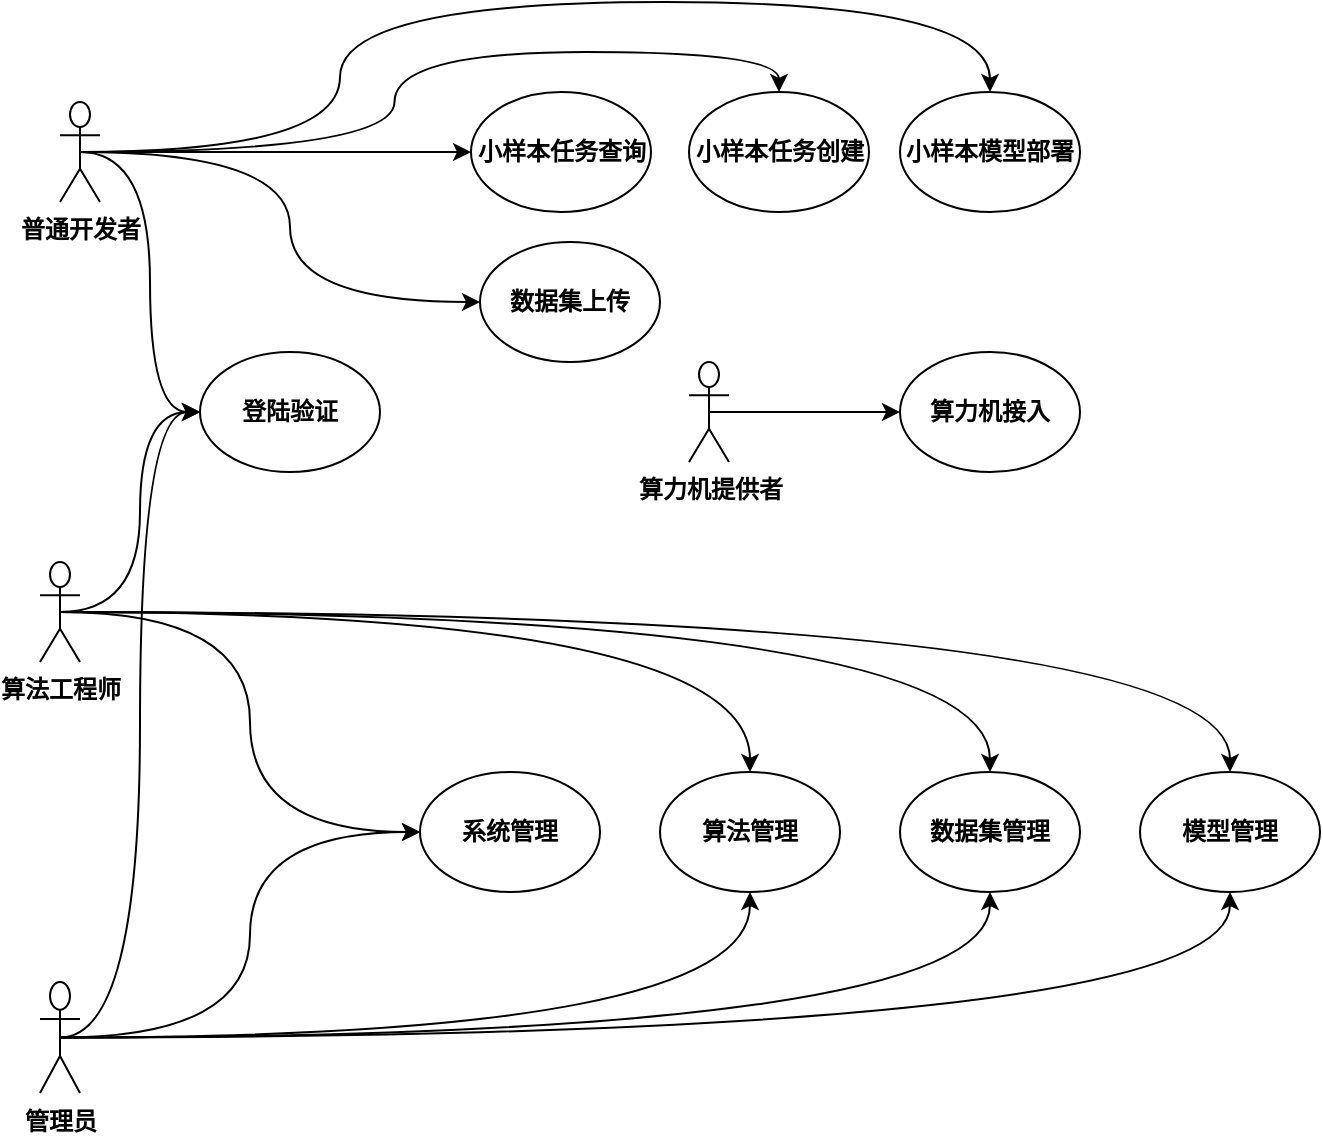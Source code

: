 <mxfile version="21.0.2" type="github">
  <diagram name="用例图" id="PYAWXqKuNOvCYlCDB6bX">
    <mxGraphModel dx="1050" dy="493" grid="1" gridSize="10" guides="1" tooltips="1" connect="1" arrows="1" fold="1" page="1" pageScale="1" pageWidth="827" pageHeight="1169" math="0" shadow="0">
      <root>
        <mxCell id="0" />
        <mxCell id="1" parent="0" />
        <mxCell id="XUkqkn1pXPR2AasiYPh_-6" style="edgeStyle=orthogonalEdgeStyle;rounded=0;orthogonalLoop=1;jettySize=auto;html=1;exitX=0.5;exitY=0.5;exitDx=0;exitDy=0;exitPerimeter=0;entryX=0.5;entryY=0;entryDx=0;entryDy=0;curved=1;fontFamily=Fangsong;fontStyle=1" parent="1" source="WddI8DxRprgtpwfiky0t-1" target="WddI8DxRprgtpwfiky0t-9" edge="1">
          <mxGeometry relative="1" as="geometry" />
        </mxCell>
        <mxCell id="XUkqkn1pXPR2AasiYPh_-18" style="edgeStyle=orthogonalEdgeStyle;rounded=0;orthogonalLoop=1;jettySize=auto;html=1;exitX=0.5;exitY=0.5;exitDx=0;exitDy=0;exitPerimeter=0;entryX=0;entryY=0.5;entryDx=0;entryDy=0;curved=1;fontFamily=Fangsong;fontStyle=1" parent="1" source="WddI8DxRprgtpwfiky0t-1" target="WddI8DxRprgtpwfiky0t-12" edge="1">
          <mxGeometry relative="1" as="geometry" />
        </mxCell>
        <mxCell id="XUkqkn1pXPR2AasiYPh_-19" style="edgeStyle=orthogonalEdgeStyle;rounded=0;orthogonalLoop=1;jettySize=auto;html=1;exitX=0.5;exitY=0.5;exitDx=0;exitDy=0;exitPerimeter=0;entryX=0;entryY=0.5;entryDx=0;entryDy=0;curved=1;fontFamily=Fangsong;fontStyle=1" parent="1" source="WddI8DxRprgtpwfiky0t-1" target="XUkqkn1pXPR2AasiYPh_-5" edge="1">
          <mxGeometry relative="1" as="geometry" />
        </mxCell>
        <mxCell id="XUkqkn1pXPR2AasiYPh_-26" style="edgeStyle=orthogonalEdgeStyle;rounded=0;orthogonalLoop=1;jettySize=auto;html=1;exitX=0.5;exitY=0.5;exitDx=0;exitDy=0;exitPerimeter=0;entryX=0.5;entryY=0;entryDx=0;entryDy=0;curved=1;fontFamily=Fangsong;fontStyle=1" parent="1" source="WddI8DxRprgtpwfiky0t-1" target="XUkqkn1pXPR2AasiYPh_-25" edge="1">
          <mxGeometry relative="1" as="geometry">
            <Array as="points">
              <mxPoint x="170" y="75" />
              <mxPoint x="170" />
              <mxPoint x="495" />
            </Array>
          </mxGeometry>
        </mxCell>
        <mxCell id="XUkqkn1pXPR2AasiYPh_-31" style="edgeStyle=orthogonalEdgeStyle;rounded=0;orthogonalLoop=1;jettySize=auto;html=1;exitX=0.5;exitY=0.5;exitDx=0;exitDy=0;exitPerimeter=0;entryX=0;entryY=0.5;entryDx=0;entryDy=0;curved=1;fontFamily=Fangsong;fontStyle=1" parent="1" source="WddI8DxRprgtpwfiky0t-1" target="XUkqkn1pXPR2AasiYPh_-30" edge="1">
          <mxGeometry relative="1" as="geometry" />
        </mxCell>
        <mxCell id="WddI8DxRprgtpwfiky0t-1" value="普通开发者" style="shape=umlActor;verticalLabelPosition=bottom;verticalAlign=top;html=1;outlineConnect=0;fontFamily=Fangsong;fontStyle=1" parent="1" vertex="1">
          <mxGeometry x="30" y="50" width="20" height="50" as="geometry" />
        </mxCell>
        <mxCell id="XUkqkn1pXPR2AasiYPh_-2" style="edgeStyle=orthogonalEdgeStyle;rounded=0;orthogonalLoop=1;jettySize=auto;html=1;exitX=0.5;exitY=0.5;exitDx=0;exitDy=0;exitPerimeter=0;curved=1;fontFamily=Fangsong;fontStyle=1" parent="1" source="WddI8DxRprgtpwfiky0t-4" target="XUkqkn1pXPR2AasiYPh_-1" edge="1">
          <mxGeometry relative="1" as="geometry" />
        </mxCell>
        <mxCell id="XUkqkn1pXPR2AasiYPh_-14" style="edgeStyle=orthogonalEdgeStyle;rounded=0;orthogonalLoop=1;jettySize=auto;html=1;exitX=0.5;exitY=0.5;exitDx=0;exitDy=0;exitPerimeter=0;entryX=0;entryY=0.5;entryDx=0;entryDy=0;curved=1;fontFamily=Fangsong;fontStyle=1" parent="1" source="WddI8DxRprgtpwfiky0t-4" target="WddI8DxRprgtpwfiky0t-12" edge="1">
          <mxGeometry relative="1" as="geometry" />
        </mxCell>
        <mxCell id="XUkqkn1pXPR2AasiYPh_-15" style="edgeStyle=orthogonalEdgeStyle;rounded=0;orthogonalLoop=1;jettySize=auto;html=1;exitX=0.5;exitY=0.5;exitDx=0;exitDy=0;exitPerimeter=0;entryX=0;entryY=0.5;entryDx=0;entryDy=0;curved=1;fontFamily=Fangsong;fontStyle=1" parent="1" source="WddI8DxRprgtpwfiky0t-4" target="WddI8DxRprgtpwfiky0t-7" edge="1">
          <mxGeometry relative="1" as="geometry" />
        </mxCell>
        <mxCell id="XUkqkn1pXPR2AasiYPh_-20" style="edgeStyle=orthogonalEdgeStyle;rounded=0;orthogonalLoop=1;jettySize=auto;html=1;exitX=0.5;exitY=0.5;exitDx=0;exitDy=0;exitPerimeter=0;entryX=0.5;entryY=0;entryDx=0;entryDy=0;curved=1;fontFamily=Fangsong;fontStyle=1" parent="1" source="WddI8DxRprgtpwfiky0t-4" target="XUkqkn1pXPR2AasiYPh_-10" edge="1">
          <mxGeometry relative="1" as="geometry" />
        </mxCell>
        <mxCell id="XUkqkn1pXPR2AasiYPh_-24" style="edgeStyle=orthogonalEdgeStyle;rounded=0;orthogonalLoop=1;jettySize=auto;html=1;exitX=0.5;exitY=0.5;exitDx=0;exitDy=0;exitPerimeter=0;entryX=0.5;entryY=0;entryDx=0;entryDy=0;curved=1;fontFamily=Fangsong;fontStyle=1" parent="1" source="WddI8DxRprgtpwfiky0t-4" target="XUkqkn1pXPR2AasiYPh_-22" edge="1">
          <mxGeometry relative="1" as="geometry" />
        </mxCell>
        <mxCell id="WddI8DxRprgtpwfiky0t-4" value="算法工程师" style="shape=umlActor;verticalLabelPosition=bottom;verticalAlign=top;html=1;outlineConnect=0;fontFamily=Fangsong;fontStyle=1" parent="1" vertex="1">
          <mxGeometry x="20" y="280" width="20" height="50" as="geometry" />
        </mxCell>
        <mxCell id="XUkqkn1pXPR2AasiYPh_-3" style="edgeStyle=orthogonalEdgeStyle;rounded=0;orthogonalLoop=1;jettySize=auto;html=1;exitX=0.5;exitY=0.5;exitDx=0;exitDy=0;exitPerimeter=0;entryX=0.5;entryY=1;entryDx=0;entryDy=0;curved=1;fontFamily=Fangsong;fontStyle=1" parent="1" source="WddI8DxRprgtpwfiky0t-6" target="XUkqkn1pXPR2AasiYPh_-1" edge="1">
          <mxGeometry relative="1" as="geometry" />
        </mxCell>
        <mxCell id="XUkqkn1pXPR2AasiYPh_-16" style="edgeStyle=orthogonalEdgeStyle;rounded=0;orthogonalLoop=1;jettySize=auto;html=1;exitX=0.5;exitY=0.5;exitDx=0;exitDy=0;exitPerimeter=0;entryX=0;entryY=0.5;entryDx=0;entryDy=0;curved=1;fontFamily=Fangsong;fontStyle=1" parent="1" source="WddI8DxRprgtpwfiky0t-6" target="WddI8DxRprgtpwfiky0t-7" edge="1">
          <mxGeometry relative="1" as="geometry">
            <mxPoint x="190" y="430" as="targetPoint" />
          </mxGeometry>
        </mxCell>
        <mxCell id="XUkqkn1pXPR2AasiYPh_-17" style="edgeStyle=orthogonalEdgeStyle;rounded=0;orthogonalLoop=1;jettySize=auto;html=1;exitX=0.5;exitY=0.5;exitDx=0;exitDy=0;exitPerimeter=0;entryX=0;entryY=0.5;entryDx=0;entryDy=0;curved=1;fontFamily=Fangsong;fontStyle=1" parent="1" source="WddI8DxRprgtpwfiky0t-6" target="WddI8DxRprgtpwfiky0t-12" edge="1">
          <mxGeometry relative="1" as="geometry" />
        </mxCell>
        <mxCell id="XUkqkn1pXPR2AasiYPh_-21" style="edgeStyle=orthogonalEdgeStyle;rounded=0;orthogonalLoop=1;jettySize=auto;html=1;exitX=0.5;exitY=0.5;exitDx=0;exitDy=0;exitPerimeter=0;entryX=0.5;entryY=1;entryDx=0;entryDy=0;curved=1;fontFamily=Fangsong;fontStyle=1" parent="1" source="WddI8DxRprgtpwfiky0t-6" target="XUkqkn1pXPR2AasiYPh_-10" edge="1">
          <mxGeometry relative="1" as="geometry" />
        </mxCell>
        <mxCell id="XUkqkn1pXPR2AasiYPh_-23" style="edgeStyle=orthogonalEdgeStyle;rounded=0;orthogonalLoop=1;jettySize=auto;html=1;exitX=0.5;exitY=0.5;exitDx=0;exitDy=0;exitPerimeter=0;entryX=0.5;entryY=1;entryDx=0;entryDy=0;curved=1;fontFamily=Fangsong;fontStyle=1" parent="1" source="WddI8DxRprgtpwfiky0t-6" target="XUkqkn1pXPR2AasiYPh_-22" edge="1">
          <mxGeometry relative="1" as="geometry" />
        </mxCell>
        <mxCell id="WddI8DxRprgtpwfiky0t-6" value="管理员" style="shape=umlActor;verticalLabelPosition=bottom;verticalAlign=top;html=1;outlineConnect=0;fontFamily=Fangsong;fontStyle=1" parent="1" vertex="1">
          <mxGeometry x="20" y="490" width="20" height="55.5" as="geometry" />
        </mxCell>
        <mxCell id="WddI8DxRprgtpwfiky0t-7" value="系统管理" style="ellipse;whiteSpace=wrap;html=1;fontFamily=Fangsong;fontStyle=1" parent="1" vertex="1">
          <mxGeometry x="210" y="385" width="90" height="60" as="geometry" />
        </mxCell>
        <mxCell id="WddI8DxRprgtpwfiky0t-9" value="小样本任务创建" style="ellipse;whiteSpace=wrap;html=1;fontFamily=Fangsong;fontStyle=1" parent="1" vertex="1">
          <mxGeometry x="344.5" y="45" width="90" height="60" as="geometry" />
        </mxCell>
        <mxCell id="WddI8DxRprgtpwfiky0t-12" value="登陆验证" style="ellipse;whiteSpace=wrap;html=1;fontFamily=Fangsong;fontStyle=1" parent="1" vertex="1">
          <mxGeometry x="100" y="175" width="90" height="60" as="geometry" />
        </mxCell>
        <mxCell id="XUkqkn1pXPR2AasiYPh_-1" value="算法管理" style="ellipse;whiteSpace=wrap;html=1;fontFamily=Fangsong;fontStyle=1" parent="1" vertex="1">
          <mxGeometry x="330" y="385" width="90" height="60" as="geometry" />
        </mxCell>
        <mxCell id="XUkqkn1pXPR2AasiYPh_-5" value="小样本任务查询" style="ellipse;whiteSpace=wrap;html=1;fontFamily=Fangsong;fontStyle=1" parent="1" vertex="1">
          <mxGeometry x="235.5" y="45" width="90" height="60" as="geometry" />
        </mxCell>
        <mxCell id="XUkqkn1pXPR2AasiYPh_-10" value="数据集管理" style="ellipse;whiteSpace=wrap;html=1;fontFamily=Fangsong;fontStyle=1" parent="1" vertex="1">
          <mxGeometry x="450" y="385" width="90" height="60" as="geometry" />
        </mxCell>
        <mxCell id="XUkqkn1pXPR2AasiYPh_-22" value="模型管理" style="ellipse;whiteSpace=wrap;html=1;fontFamily=Fangsong;fontStyle=1" parent="1" vertex="1">
          <mxGeometry x="570" y="385" width="90" height="60" as="geometry" />
        </mxCell>
        <mxCell id="XUkqkn1pXPR2AasiYPh_-25" value="小样本模型部署" style="ellipse;whiteSpace=wrap;html=1;fontFamily=Fangsong;fontStyle=1" parent="1" vertex="1">
          <mxGeometry x="450" y="45" width="90" height="60" as="geometry" />
        </mxCell>
        <mxCell id="XUkqkn1pXPR2AasiYPh_-29" style="edgeStyle=orthogonalEdgeStyle;rounded=0;orthogonalLoop=1;jettySize=auto;html=1;exitX=0.5;exitY=0.5;exitDx=0;exitDy=0;exitPerimeter=0;entryX=0;entryY=0.5;entryDx=0;entryDy=0;fontFamily=Fangsong;fontStyle=1" parent="1" source="XUkqkn1pXPR2AasiYPh_-27" target="XUkqkn1pXPR2AasiYPh_-28" edge="1">
          <mxGeometry relative="1" as="geometry" />
        </mxCell>
        <mxCell id="XUkqkn1pXPR2AasiYPh_-27" value="算力机提供者" style="shape=umlActor;verticalLabelPosition=bottom;verticalAlign=top;html=1;outlineConnect=0;fontFamily=Fangsong;fontStyle=1" parent="1" vertex="1">
          <mxGeometry x="344.5" y="180" width="20" height="50" as="geometry" />
        </mxCell>
        <mxCell id="XUkqkn1pXPR2AasiYPh_-28" value="算力机接入" style="ellipse;whiteSpace=wrap;html=1;fontFamily=Fangsong;fontStyle=1" parent="1" vertex="1">
          <mxGeometry x="450" y="175" width="90" height="60" as="geometry" />
        </mxCell>
        <mxCell id="XUkqkn1pXPR2AasiYPh_-30" value="数据集上传" style="ellipse;whiteSpace=wrap;html=1;fontFamily=Fangsong;fontStyle=1" parent="1" vertex="1">
          <mxGeometry x="240" y="120" width="90" height="60" as="geometry" />
        </mxCell>
      </root>
    </mxGraphModel>
  </diagram>
</mxfile>

